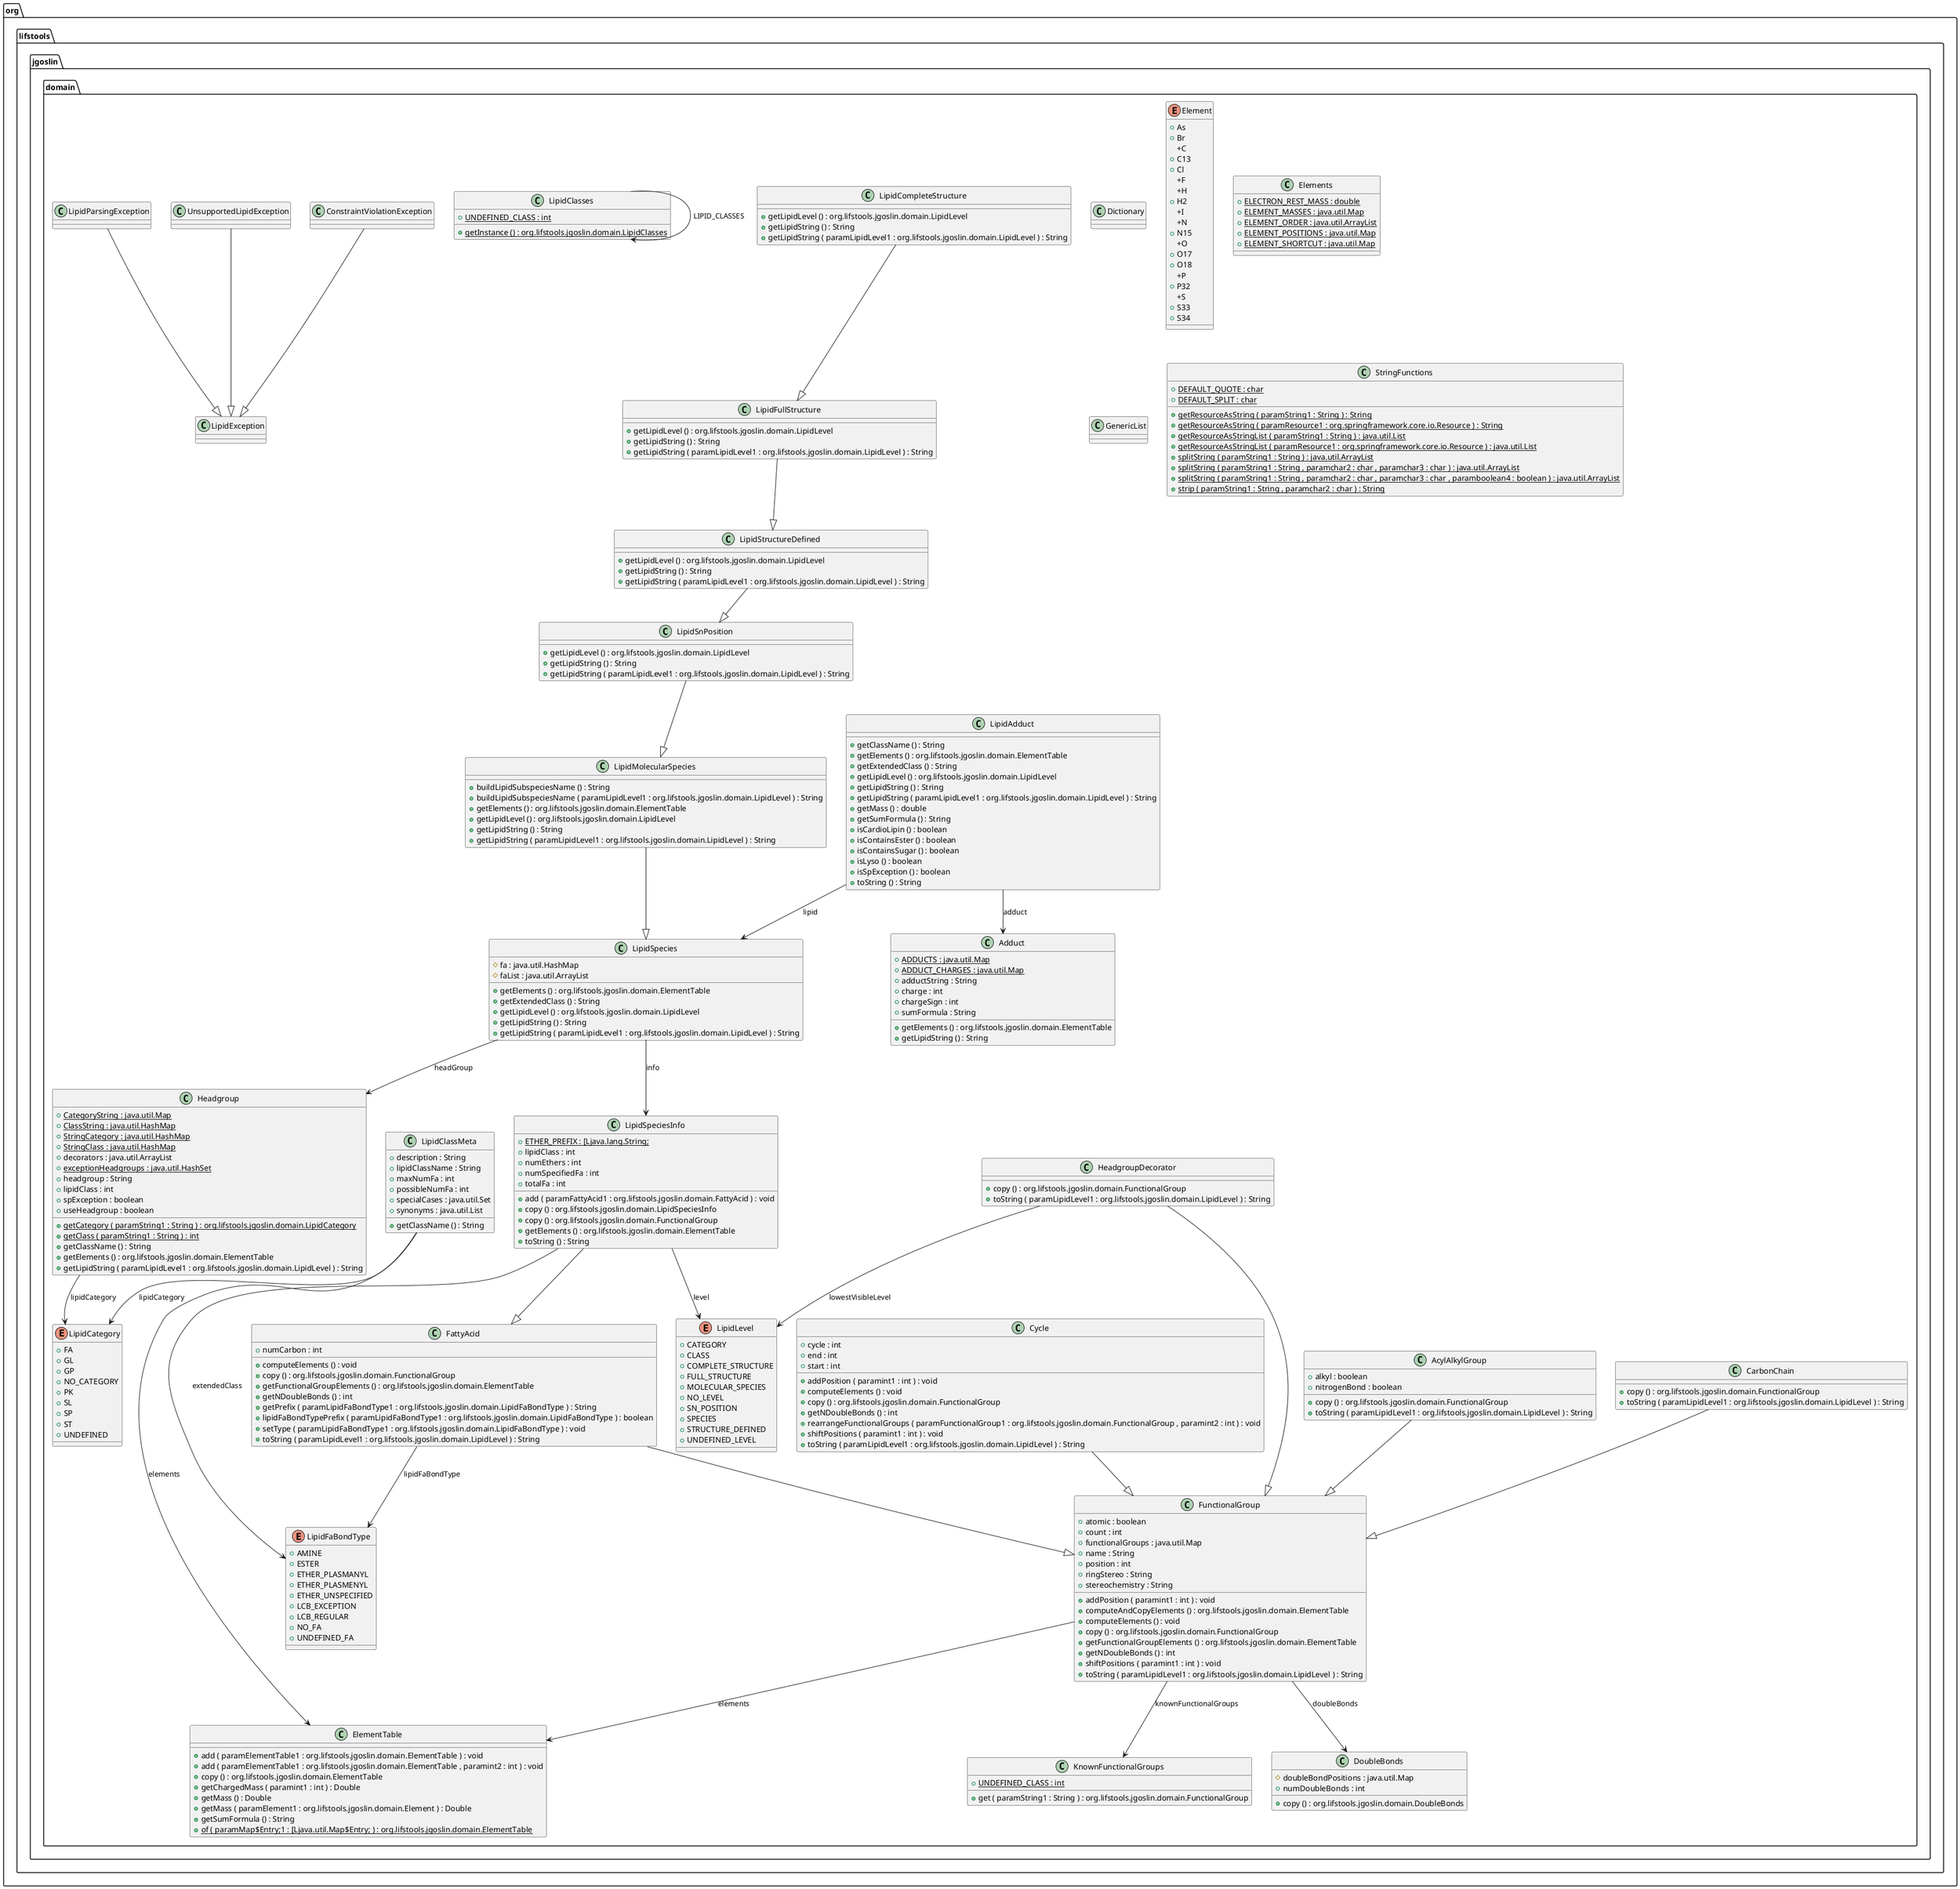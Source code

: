@startuml

class org.lifstools.jgoslin.domain.AcylAlkylGroup {
	{field} +alkyl : boolean
	{field} +nitrogenBond : boolean
	{method} +copy () : org.lifstools.jgoslin.domain.FunctionalGroup
	{method} +toString ( paramLipidLevel1 : org.lifstools.jgoslin.domain.LipidLevel ) : String
}


class org.lifstools.jgoslin.domain.Adduct {
	{field} {static} +ADDUCTS : java.util.Map
	{field} {static} +ADDUCT_CHARGES : java.util.Map
	{field} +adductString : String
	{field} +charge : int
	{field} +chargeSign : int
	{field} +sumFormula : String
	{method} +getElements () : org.lifstools.jgoslin.domain.ElementTable
	{method} +getLipidString () : String
}


class org.lifstools.jgoslin.domain.CarbonChain {
	{method} +copy () : org.lifstools.jgoslin.domain.FunctionalGroup
	{method} +toString ( paramLipidLevel1 : org.lifstools.jgoslin.domain.LipidLevel ) : String
}


class org.lifstools.jgoslin.domain.ConstraintViolationException {
}


class org.lifstools.jgoslin.domain.Cycle {
	{field} +cycle : int
	{field} +end : int
	{field} +start : int
	{method} +addPosition ( paramint1 : int ) : void
	{method} +computeElements () : void
	{method} +copy () : org.lifstools.jgoslin.domain.FunctionalGroup
	{method} +getNDoubleBonds () : int
	{method} +rearrangeFunctionalGroups ( paramFunctionalGroup1 : org.lifstools.jgoslin.domain.FunctionalGroup , paramint2 : int ) : void
	{method} +shiftPositions ( paramint1 : int ) : void
	{method} +toString ( paramLipidLevel1 : org.lifstools.jgoslin.domain.LipidLevel ) : String
}


class org.lifstools.jgoslin.domain.Dictionary {
}


class org.lifstools.jgoslin.domain.DoubleBonds {
	{field} #doubleBondPositions : java.util.Map
	{field} +numDoubleBonds : int
	{method} +copy () : org.lifstools.jgoslin.domain.DoubleBonds
}


enum org.lifstools.jgoslin.domain.Element {
	{field} +As
	{field} +Br
	{field} +C
	{field} +C13
	{field} +Cl
	{field} +F
	{field} +H
	{field} +H2
	{field} +I
	{field} +N
	{field} +N15
	{field} +O
	{field} +O17
	{field} +O18
	{field} +P
	{field} +P32
	{field} +S
	{field} +S33
	{field} +S34
}


class org.lifstools.jgoslin.domain.ElementTable {
	{method} +add ( paramElementTable1 : org.lifstools.jgoslin.domain.ElementTable ) : void
	{method} +add ( paramElementTable1 : org.lifstools.jgoslin.domain.ElementTable , paramint2 : int ) : void
	{method} +copy () : org.lifstools.jgoslin.domain.ElementTable
	{method} +getChargedMass ( paramint1 : int ) : Double
	{method} +getMass () : Double
	{method} +getMass ( paramElement1 : org.lifstools.jgoslin.domain.Element ) : Double
	{method} +getSumFormula () : String
	{method}  {static} +of ( paramMap$Entry;1 : [Ljava.util.Map$Entry; ) : org.lifstools.jgoslin.domain.ElementTable
}


class org.lifstools.jgoslin.domain.Elements {
	{field} {static} +ELECTRON_REST_MASS : double
	{field} {static} +ELEMENT_MASSES : java.util.Map
	{field} {static} +ELEMENT_ORDER : java.util.ArrayList
	{field} {static} +ELEMENT_POSITIONS : java.util.Map
	{field} {static} +ELEMENT_SHORTCUT : java.util.Map
}


class org.lifstools.jgoslin.domain.FattyAcid {
	{field} +numCarbon : int
	{method} +computeElements () : void
	{method} +copy () : org.lifstools.jgoslin.domain.FunctionalGroup
	{method} +getFunctionalGroupElements () : org.lifstools.jgoslin.domain.ElementTable
	{method} +getNDoubleBonds () : int
	{method} +getPrefix ( paramLipidFaBondType1 : org.lifstools.jgoslin.domain.LipidFaBondType ) : String
	{method} +lipidFaBondTypePrefix ( paramLipidFaBondType1 : org.lifstools.jgoslin.domain.LipidFaBondType ) : boolean
	{method} +setType ( paramLipidFaBondType1 : org.lifstools.jgoslin.domain.LipidFaBondType ) : void
	{method} +toString ( paramLipidLevel1 : org.lifstools.jgoslin.domain.LipidLevel ) : String
}


class org.lifstools.jgoslin.domain.FunctionalGroup {
	{field} +atomic : boolean
	{field} +count : int
	{field} +functionalGroups : java.util.Map
	{field} +name : String
	{field} +position : int
	{field} +ringStereo : String
	{field} +stereochemistry : String
	{method} +addPosition ( paramint1 : int ) : void
	{method} +computeAndCopyElements () : org.lifstools.jgoslin.domain.ElementTable
	{method} +computeElements () : void
	{method} +copy () : org.lifstools.jgoslin.domain.FunctionalGroup
	{method} +getFunctionalGroupElements () : org.lifstools.jgoslin.domain.ElementTable
	{method} +getNDoubleBonds () : int
	{method} +shiftPositions ( paramint1 : int ) : void
	{method} +toString ( paramLipidLevel1 : org.lifstools.jgoslin.domain.LipidLevel ) : String
}


class org.lifstools.jgoslin.domain.GenericList {
}


class org.lifstools.jgoslin.domain.Headgroup {
	{field} {static} +CategoryString : java.util.Map
	{field} {static} +ClassString : java.util.HashMap
	{field} {static} +StringCategory : java.util.HashMap
	{field} {static} +StringClass : java.util.HashMap
	{field} +decorators : java.util.ArrayList
	{field} {static} +exceptionHeadgroups : java.util.HashSet
	{field} +headgroup : String
	{field} +lipidClass : int
	{field} +spException : boolean
	{field} +useHeadgroup : boolean
	{method}  {static} +getCategory ( paramString1 : String ) : org.lifstools.jgoslin.domain.LipidCategory
	{method}  {static} +getClass ( paramString1 : String ) : int
	{method} +getClassName () : String
	{method} +getElements () : org.lifstools.jgoslin.domain.ElementTable
	{method} +getLipidString ( paramLipidLevel1 : org.lifstools.jgoslin.domain.LipidLevel ) : String
}


class org.lifstools.jgoslin.domain.HeadgroupDecorator {
	{method} +copy () : org.lifstools.jgoslin.domain.FunctionalGroup
	{method} +toString ( paramLipidLevel1 : org.lifstools.jgoslin.domain.LipidLevel ) : String
}


class org.lifstools.jgoslin.domain.KnownFunctionalGroups {
	{field} {static} +UNDEFINED_CLASS : int
	{method} +get ( paramString1 : String ) : org.lifstools.jgoslin.domain.FunctionalGroup
}


class org.lifstools.jgoslin.domain.LipidAdduct {
	{method} +getClassName () : String
	{method} +getElements () : org.lifstools.jgoslin.domain.ElementTable
	{method} +getExtendedClass () : String
	{method} +getLipidLevel () : org.lifstools.jgoslin.domain.LipidLevel
	{method} +getLipidString () : String
	{method} +getLipidString ( paramLipidLevel1 : org.lifstools.jgoslin.domain.LipidLevel ) : String
	{method} +getMass () : double
	{method} +getSumFormula () : String
	{method} +isCardioLipin () : boolean
	{method} +isContainsEster () : boolean
	{method} +isContainsSugar () : boolean
	{method} +isLyso () : boolean
	{method} +isSpException () : boolean
	{method} +toString () : String
}


enum org.lifstools.jgoslin.domain.LipidCategory {
	{field} +FA
	{field} +GL
	{field} +GP
	{field} +NO_CATEGORY
	{field} +PK
	{field} +SL
	{field} +SP
	{field} +ST
	{field} +UNDEFINED
}


class org.lifstools.jgoslin.domain.LipidClassMeta {
	{field} +description : String
	{field} +lipidClassName : String
	{field} +maxNumFa : int
	{field} +possibleNumFa : int
	{field} +specialCases : java.util.Set
	{field} +synonyms : java.util.List
	{method} +getClassName () : String
}


class org.lifstools.jgoslin.domain.LipidClasses {
	{field} {static} +UNDEFINED_CLASS : int
	{method}  {static} +getInstance () : org.lifstools.jgoslin.domain.LipidClasses
}


class org.lifstools.jgoslin.domain.LipidCompleteStructure {
	{method} +getLipidLevel () : org.lifstools.jgoslin.domain.LipidLevel
	{method} +getLipidString () : String
	{method} +getLipidString ( paramLipidLevel1 : org.lifstools.jgoslin.domain.LipidLevel ) : String
}


class org.lifstools.jgoslin.domain.LipidException {
}


enum org.lifstools.jgoslin.domain.LipidFaBondType {
	{field} +AMINE
	{field} +ESTER
	{field} +ETHER_PLASMANYL
	{field} +ETHER_PLASMENYL
	{field} +ETHER_UNSPECIFIED
	{field} +LCB_EXCEPTION
	{field} +LCB_REGULAR
	{field} +NO_FA
	{field} +UNDEFINED_FA
}


class org.lifstools.jgoslin.domain.LipidFullStructure {
	{method} +getLipidLevel () : org.lifstools.jgoslin.domain.LipidLevel
	{method} +getLipidString () : String
	{method} +getLipidString ( paramLipidLevel1 : org.lifstools.jgoslin.domain.LipidLevel ) : String
}


enum org.lifstools.jgoslin.domain.LipidLevel {
	{field} +CATEGORY
	{field} +CLASS
	{field} +COMPLETE_STRUCTURE
	{field} +FULL_STRUCTURE
	{field} +MOLECULAR_SPECIES
	{field} +NO_LEVEL
	{field} +SN_POSITION
	{field} +SPECIES
	{field} +STRUCTURE_DEFINED
	{field} +UNDEFINED_LEVEL
}


class org.lifstools.jgoslin.domain.LipidMolecularSpecies {
	{method} +buildLipidSubspeciesName () : String
	{method} +buildLipidSubspeciesName ( paramLipidLevel1 : org.lifstools.jgoslin.domain.LipidLevel ) : String
	{method} +getElements () : org.lifstools.jgoslin.domain.ElementTable
	{method} +getLipidLevel () : org.lifstools.jgoslin.domain.LipidLevel
	{method} +getLipidString () : String
	{method} +getLipidString ( paramLipidLevel1 : org.lifstools.jgoslin.domain.LipidLevel ) : String
}


class org.lifstools.jgoslin.domain.LipidParsingException {
}


class org.lifstools.jgoslin.domain.LipidSnPosition {
	{method} +getLipidLevel () : org.lifstools.jgoslin.domain.LipidLevel
	{method} +getLipidString () : String
	{method} +getLipidString ( paramLipidLevel1 : org.lifstools.jgoslin.domain.LipidLevel ) : String
}


class org.lifstools.jgoslin.domain.LipidSpecies {
	{field} #fa : java.util.HashMap
	{field} #faList : java.util.ArrayList
	{method} +getElements () : org.lifstools.jgoslin.domain.ElementTable
	{method} +getExtendedClass () : String
	{method} +getLipidLevel () : org.lifstools.jgoslin.domain.LipidLevel
	{method} +getLipidString () : String
	{method} +getLipidString ( paramLipidLevel1 : org.lifstools.jgoslin.domain.LipidLevel ) : String
}


class org.lifstools.jgoslin.domain.LipidSpeciesInfo {
	{field} {static} +ETHER_PREFIX : [Ljava.lang.String;
	{field} +lipidClass : int
	{field} +numEthers : int
	{field} +numSpecifiedFa : int
	{field} +totalFa : int
	{method} +add ( paramFattyAcid1 : org.lifstools.jgoslin.domain.FattyAcid ) : void
	{method} +copy () : org.lifstools.jgoslin.domain.LipidSpeciesInfo
	{method} +copy () : org.lifstools.jgoslin.domain.FunctionalGroup
	{method} +getElements () : org.lifstools.jgoslin.domain.ElementTable
	{method} +toString () : String
}


class org.lifstools.jgoslin.domain.LipidStructureDefined {
	{method} +getLipidLevel () : org.lifstools.jgoslin.domain.LipidLevel
	{method} +getLipidString () : String
	{method} +getLipidString ( paramLipidLevel1 : org.lifstools.jgoslin.domain.LipidLevel ) : String
}


class org.lifstools.jgoslin.domain.StringFunctions {
	{field} {static} +DEFAULT_QUOTE : char
	{field} {static} +DEFAULT_SPLIT : char
	{method}  {static} +getResourceAsString ( paramString1 : String ) : String
	{method}  {static} +getResourceAsString ( paramResource1 : org.springframework.core.io.Resource ) : String
	{method}  {static} +getResourceAsStringList ( paramString1 : String ) : java.util.List
	{method}  {static} +getResourceAsStringList ( paramResource1 : org.springframework.core.io.Resource ) : java.util.List
	{method}  {static} +splitString ( paramString1 : String ) : java.util.ArrayList
	{method}  {static} +splitString ( paramString1 : String , paramchar2 : char , paramchar3 : char ) : java.util.ArrayList
	{method}  {static} +splitString ( paramString1 : String , paramchar2 : char , paramchar3 : char , paramboolean4 : boolean ) : java.util.ArrayList
	{method}  {static} +strip ( paramString1 : String , paramchar2 : char ) : String
}


class org.lifstools.jgoslin.domain.UnsupportedLipidException {
}




org.lifstools.jgoslin.domain.AcylAlkylGroup --|>  org.lifstools.jgoslin.domain.FunctionalGroup
org.lifstools.jgoslin.domain.CarbonChain --|>  org.lifstools.jgoslin.domain.FunctionalGroup
org.lifstools.jgoslin.domain.ConstraintViolationException --|>  org.lifstools.jgoslin.domain.LipidException
org.lifstools.jgoslin.domain.Cycle --|>  org.lifstools.jgoslin.domain.FunctionalGroup
org.lifstools.jgoslin.domain.FattyAcid -->  org.lifstools.jgoslin.domain.LipidFaBondType : lipidFaBondType
org.lifstools.jgoslin.domain.FattyAcid --|>  org.lifstools.jgoslin.domain.FunctionalGroup
org.lifstools.jgoslin.domain.FunctionalGroup -->  org.lifstools.jgoslin.domain.DoubleBonds : doubleBonds
org.lifstools.jgoslin.domain.FunctionalGroup -->  org.lifstools.jgoslin.domain.ElementTable : elements
org.lifstools.jgoslin.domain.FunctionalGroup -->  org.lifstools.jgoslin.domain.KnownFunctionalGroups : knownFunctionalGroups
org.lifstools.jgoslin.domain.Headgroup -->  org.lifstools.jgoslin.domain.LipidCategory : lipidCategory
org.lifstools.jgoslin.domain.HeadgroupDecorator -->  org.lifstools.jgoslin.domain.LipidLevel : lowestVisibleLevel
org.lifstools.jgoslin.domain.HeadgroupDecorator --|>  org.lifstools.jgoslin.domain.FunctionalGroup
org.lifstools.jgoslin.domain.LipidAdduct -->  org.lifstools.jgoslin.domain.Adduct : adduct
org.lifstools.jgoslin.domain.LipidAdduct -->  org.lifstools.jgoslin.domain.LipidSpecies : lipid
org.lifstools.jgoslin.domain.LipidClassMeta -->  org.lifstools.jgoslin.domain.ElementTable : elements
org.lifstools.jgoslin.domain.LipidClassMeta -->  org.lifstools.jgoslin.domain.LipidCategory : lipidCategory
org.lifstools.jgoslin.domain.LipidClasses -->  org.lifstools.jgoslin.domain.LipidClasses : LIPID_CLASSES
org.lifstools.jgoslin.domain.LipidCompleteStructure --|>  org.lifstools.jgoslin.domain.LipidFullStructure
org.lifstools.jgoslin.domain.LipidFullStructure --|>  org.lifstools.jgoslin.domain.LipidStructureDefined
org.lifstools.jgoslin.domain.LipidMolecularSpecies --|>  org.lifstools.jgoslin.domain.LipidSpecies
org.lifstools.jgoslin.domain.LipidParsingException --|>  org.lifstools.jgoslin.domain.LipidException
org.lifstools.jgoslin.domain.LipidSnPosition --|>  org.lifstools.jgoslin.domain.LipidMolecularSpecies
org.lifstools.jgoslin.domain.LipidSpecies -->  org.lifstools.jgoslin.domain.Headgroup : headGroup
org.lifstools.jgoslin.domain.LipidSpecies -->  org.lifstools.jgoslin.domain.LipidSpeciesInfo : info
org.lifstools.jgoslin.domain.LipidSpeciesInfo -->  org.lifstools.jgoslin.domain.LipidFaBondType : extendedClass
org.lifstools.jgoslin.domain.LipidSpeciesInfo -->  org.lifstools.jgoslin.domain.LipidLevel : level
org.lifstools.jgoslin.domain.LipidSpeciesInfo --|>  org.lifstools.jgoslin.domain.FattyAcid
org.lifstools.jgoslin.domain.LipidStructureDefined --|>  org.lifstools.jgoslin.domain.LipidSnPosition
org.lifstools.jgoslin.domain.UnsupportedLipidException --|>  org.lifstools.jgoslin.domain.LipidException


@enduml